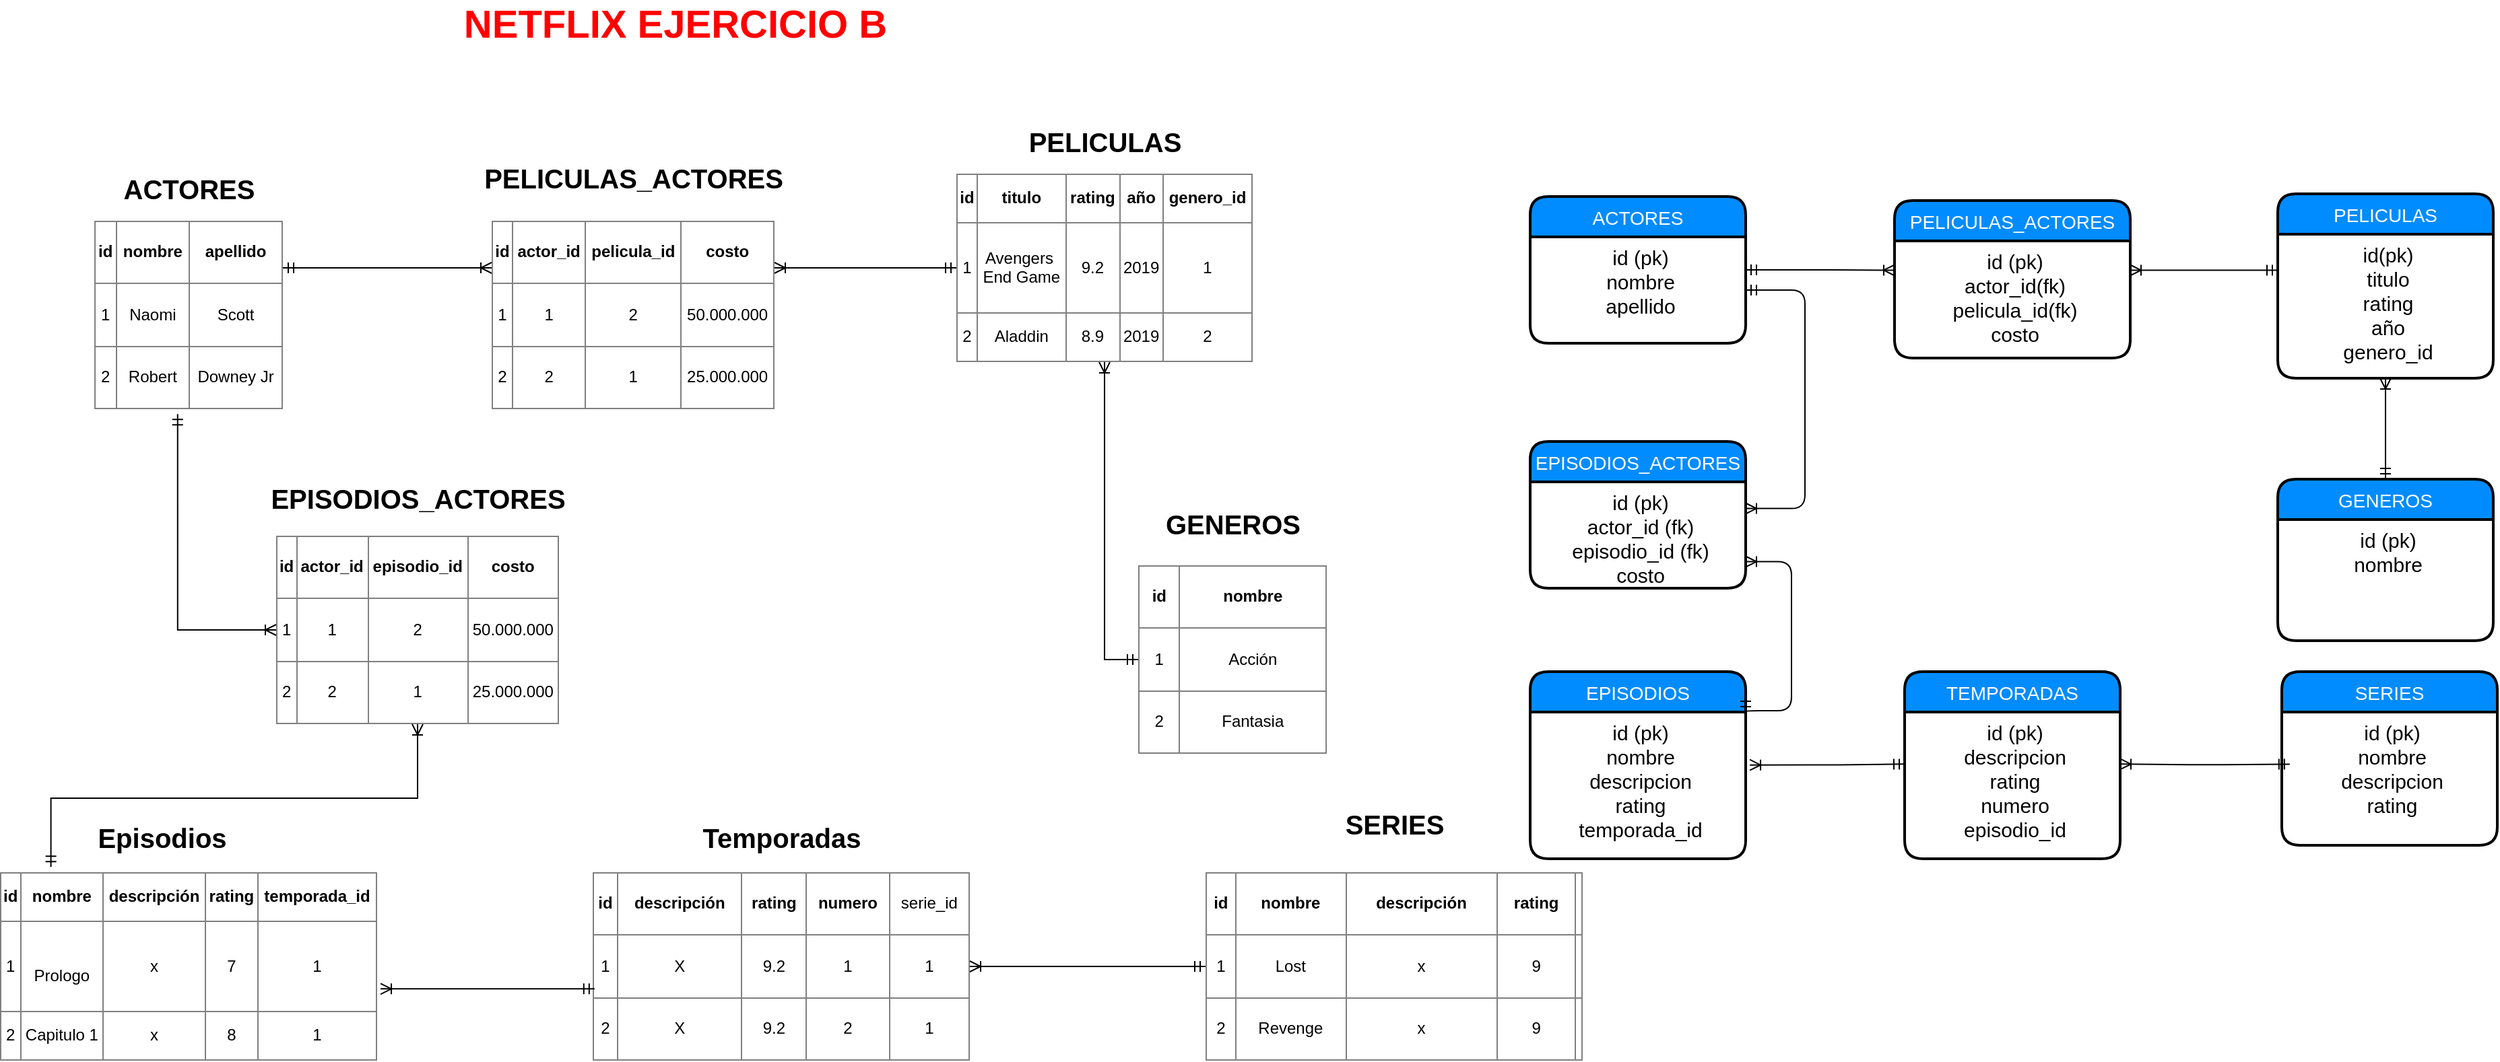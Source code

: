 <mxfile version="14.4.3" type="device"><diagram id="R5pfA701NaSD8N2ByGOf" name="Page-1"><mxGraphModel dx="2901" dy="581" grid="1" gridSize="10" guides="1" tooltips="1" connect="1" arrows="1" fold="1" page="1" pageScale="1" pageWidth="827" pageHeight="1169" math="0" shadow="0"><root><mxCell id="0"/><mxCell id="1" parent="0"/><mxCell id="119IcOjmTgw26iHcHYF6-125" style="edgeStyle=orthogonalEdgeStyle;rounded=0;orthogonalLoop=1;jettySize=auto;html=1;exitX=0;exitY=0.5;exitDx=0;exitDy=0;entryX=0.5;entryY=1;entryDx=0;entryDy=0;startArrow=ERmandOne;startFill=0;endArrow=ERoneToMany;endFill=0;fontColor=#FF0000;" parent="1" source="119IcOjmTgw26iHcHYF6-126" target="119IcOjmTgw26iHcHYF6-133" edge="1"><mxGeometry relative="1" as="geometry"/></mxCell><mxCell id="119IcOjmTgw26iHcHYF6-126" value="&lt;table border=&quot;1&quot; width=&quot;100%&quot; style=&quot;width: 100% ; height: 100% ; border-collapse: collapse&quot;&gt;&lt;tbody&gt;&lt;tr&gt;&lt;td align=&quot;center&quot;&gt;&lt;b&gt;id&lt;/b&gt;&lt;/td&gt;&lt;td align=&quot;center&quot;&gt;&lt;b&gt;nombre&lt;/b&gt;&lt;/td&gt;&lt;/tr&gt;&lt;tr&gt;&lt;td align=&quot;center&quot;&gt;1&lt;/td&gt;&lt;td align=&quot;center&quot;&gt;Acción&lt;/td&gt;&lt;/tr&gt;&lt;tr&gt;&lt;td align=&quot;center&quot;&gt;2&lt;/td&gt;&lt;td align=&quot;center&quot;&gt;Fantasia&lt;/td&gt;&lt;/tr&gt;&lt;/tbody&gt;&lt;/table&gt;" style="text;html=1;overflow=fill;rounded=0;glass=0;comic=0;shadow=0;" parent="1" vertex="1"><mxGeometry x="-515" y="1222" width="140" height="140" as="geometry"/></mxCell><mxCell id="119IcOjmTgw26iHcHYF6-127" value="GENEROS" style="text;html=1;resizable=0;points=[];autosize=1;align=center;verticalAlign=top;spacingTop=-4;fontStyle=1;fontSize=20;" parent="1" vertex="1"><mxGeometry x="-505" y="1177" width="120" height="30" as="geometry"/></mxCell><mxCell id="119IcOjmTgw26iHcHYF6-128" style="edgeStyle=orthogonalEdgeStyle;rounded=0;orthogonalLoop=1;jettySize=auto;html=1;exitX=1;exitY=0.25;exitDx=0;exitDy=0;entryX=0;entryY=0.25;entryDx=0;entryDy=0;startArrow=ERmandOne;startFill=0;endArrow=ERoneToMany;endFill=0;fontColor=#FF0000;" parent="1" source="119IcOjmTgw26iHcHYF6-130" target="119IcOjmTgw26iHcHYF6-135" edge="1"><mxGeometry relative="1" as="geometry"/></mxCell><mxCell id="119IcOjmTgw26iHcHYF6-130" value="&lt;table border=&quot;1&quot; width=&quot;100%&quot; style=&quot;width: 100% ; height: 100% ; border-collapse: collapse&quot;&gt;&lt;tbody&gt;&lt;tr&gt;&lt;td align=&quot;center&quot;&gt;&lt;b&gt;id&lt;/b&gt;&lt;/td&gt;&lt;td align=&quot;center&quot;&gt;&lt;b&gt;nombre&lt;/b&gt;&lt;/td&gt;&lt;td style=&quot;text-align: center&quot;&gt;&lt;b&gt;apellido&lt;/b&gt;&lt;/td&gt;&lt;/tr&gt;&lt;tr&gt;&lt;td align=&quot;center&quot;&gt;1&lt;/td&gt;&lt;td align=&quot;center&quot;&gt;Naomi&lt;/td&gt;&lt;td style=&quot;text-align: center&quot;&gt;Scott&lt;/td&gt;&lt;/tr&gt;&lt;tr&gt;&lt;td align=&quot;center&quot;&gt;2&lt;/td&gt;&lt;td align=&quot;center&quot;&gt;Robert&lt;/td&gt;&lt;td style=&quot;text-align: center&quot;&gt;Downey Jr&lt;/td&gt;&lt;/tr&gt;&lt;/tbody&gt;&lt;/table&gt;" style="text;html=1;overflow=fill;rounded=0;glass=0;comic=0;shadow=0;" parent="1" vertex="1"><mxGeometry x="-1290" y="966" width="140" height="140" as="geometry"/></mxCell><mxCell id="119IcOjmTgw26iHcHYF6-131" value="ACTORES" style="text;html=1;resizable=0;points=[];autosize=1;align=center;verticalAlign=top;spacingTop=-4;fontStyle=1;fontSize=20;" parent="1" vertex="1"><mxGeometry x="-1275" y="928" width="110" height="30" as="geometry"/></mxCell><mxCell id="119IcOjmTgw26iHcHYF6-132" style="edgeStyle=orthogonalEdgeStyle;rounded=0;orthogonalLoop=1;jettySize=auto;html=1;exitX=0;exitY=0.5;exitDx=0;exitDy=0;entryX=1;entryY=0.25;entryDx=0;entryDy=0;startArrow=ERmandOne;startFill=0;endArrow=ERoneToMany;endFill=0;fontColor=#FF0000;" parent="1" source="119IcOjmTgw26iHcHYF6-133" target="119IcOjmTgw26iHcHYF6-135" edge="1"><mxGeometry relative="1" as="geometry"/></mxCell><mxCell id="119IcOjmTgw26iHcHYF6-133" value="&lt;table border=&quot;1&quot; width=&quot;100%&quot; style=&quot;text-align: center ; width: 100% ; height: 100% ; border-collapse: collapse&quot;&gt;&lt;tbody&gt;&lt;tr&gt;&lt;td align=&quot;center&quot;&gt;&lt;b&gt;id&lt;/b&gt;&lt;/td&gt;&lt;td align=&quot;center&quot;&gt;&lt;b&gt;titulo&lt;/b&gt;&lt;/td&gt;&lt;td&gt;&lt;b&gt;rating&lt;/b&gt;&lt;/td&gt;&lt;td style=&quot;text-align: center&quot;&gt;&lt;b&gt;año&lt;/b&gt;&lt;/td&gt;&lt;td&gt;&lt;b&gt;genero_id&lt;/b&gt;&lt;/td&gt;&lt;/tr&gt;&lt;tr&gt;&lt;td align=&quot;center&quot;&gt;1&lt;/td&gt;&lt;td align=&quot;center&quot;&gt;Avengers&amp;nbsp;&lt;br&gt;End Game&lt;/td&gt;&lt;td&gt;9.2&lt;/td&gt;&lt;td style=&quot;text-align: center&quot;&gt;2019&lt;/td&gt;&lt;td&gt;1&lt;/td&gt;&lt;/tr&gt;&lt;tr&gt;&lt;td align=&quot;center&quot;&gt;2&lt;/td&gt;&lt;td align=&quot;center&quot;&gt;Aladdin&lt;/td&gt;&lt;td&gt;8.9&lt;/td&gt;&lt;td style=&quot;text-align: center&quot;&gt;2019&lt;/td&gt;&lt;td&gt;2&lt;/td&gt;&lt;/tr&gt;&lt;/tbody&gt;&lt;/table&gt;" style="text;html=1;overflow=fill;rounded=0;glass=0;comic=0;shadow=0;" parent="1" vertex="1"><mxGeometry x="-650" y="931" width="220" height="140" as="geometry"/></mxCell><mxCell id="119IcOjmTgw26iHcHYF6-134" value="PELICULAS" style="text;html=1;resizable=0;points=[];autosize=1;align=center;verticalAlign=top;spacingTop=-4;fontStyle=1;fontSize=20;" parent="1" vertex="1"><mxGeometry x="-605" y="893" width="130" height="30" as="geometry"/></mxCell><mxCell id="119IcOjmTgw26iHcHYF6-135" value="&lt;table border=&quot;1&quot; width=&quot;100%&quot; style=&quot;text-align: center ; width: 100% ; height: 100% ; border-collapse: collapse&quot;&gt;&lt;tbody&gt;&lt;tr&gt;&lt;td align=&quot;center&quot;&gt;&lt;b&gt;id&lt;/b&gt;&lt;/td&gt;&lt;td align=&quot;center&quot;&gt;&lt;b&gt;actor_id&lt;/b&gt;&lt;/td&gt;&lt;td&gt;&lt;b&gt;pelicula_id&lt;/b&gt;&lt;/td&gt;&lt;td style=&quot;text-align: center&quot;&gt;&lt;b&gt;costo&lt;/b&gt;&lt;/td&gt;&lt;/tr&gt;&lt;tr&gt;&lt;td align=&quot;center&quot;&gt;1&lt;/td&gt;&lt;td align=&quot;center&quot;&gt;1&lt;/td&gt;&lt;td&gt;2&lt;/td&gt;&lt;td style=&quot;text-align: center&quot;&gt;50.000.000&lt;/td&gt;&lt;/tr&gt;&lt;tr&gt;&lt;td align=&quot;center&quot;&gt;2&lt;/td&gt;&lt;td align=&quot;center&quot;&gt;2&lt;/td&gt;&lt;td&gt;1&lt;/td&gt;&lt;td style=&quot;text-align: center&quot;&gt;25.000.000&lt;/td&gt;&lt;/tr&gt;&lt;/tbody&gt;&lt;/table&gt;" style="text;html=1;overflow=fill;rounded=0;glass=0;comic=0;shadow=0;" parent="1" vertex="1"><mxGeometry x="-995" y="966" width="210" height="140" as="geometry"/></mxCell><mxCell id="119IcOjmTgw26iHcHYF6-136" value="PELICULAS_ACTORES" style="text;html=1;resizable=0;points=[];autosize=1;align=center;verticalAlign=top;spacingTop=-4;fontStyle=1;fontSize=20;" parent="1" vertex="1"><mxGeometry x="-1005" y="920" width="230" height="30" as="geometry"/></mxCell><mxCell id="119IcOjmTgw26iHcHYF6-148" value="&lt;font style=&quot;font-size: 29px&quot;&gt;&lt;b&gt;NETFLIX EJERCICIO B&lt;br&gt;&lt;/b&gt;&lt;/font&gt;" style="text;html=1;align=center;verticalAlign=middle;resizable=0;points=[];;autosize=1;fontColor=#FF0000;" parent="1" vertex="1"><mxGeometry x="-1024.5" y="810" width="330" height="20" as="geometry"/></mxCell><mxCell id="119IcOjmTgw26iHcHYF6-153" value="" style="edgeStyle=orthogonalEdgeStyle;fontSize=12;html=1;endArrow=ERoneToMany;startArrow=ERmandOne;entryX=0;entryY=0.25;entryDx=0;entryDy=0;exitX=1;exitY=0.5;exitDx=0;exitDy=0;" parent="1" source="119IcOjmTgw26iHcHYF6-155" target="119IcOjmTgw26iHcHYF6-150" edge="1"><mxGeometry width="100" height="100" relative="1" as="geometry"><mxPoint x="-94" y="1077" as="sourcePoint"/><mxPoint x="6" y="977" as="targetPoint"/></mxGeometry></mxCell><mxCell id="119IcOjmTgw26iHcHYF6-154" value="" style="edgeStyle=orthogonalEdgeStyle;fontSize=12;html=1;endArrow=ERmandOne;startArrow=ERoneToMany;entryX=0;entryY=0.25;entryDx=0;entryDy=0;exitX=1;exitY=0.25;exitDx=0;exitDy=0;startFill=0;endFill=0;" parent="1" source="119IcOjmTgw26iHcHYF6-150" target="119IcOjmTgw26iHcHYF6-152" edge="1"><mxGeometry width="100" height="100" relative="1" as="geometry"><mxPoint x="256" y="1031.071" as="sourcePoint"/><mxPoint x="356" y="931.071" as="targetPoint"/></mxGeometry></mxCell><mxCell id="119IcOjmTgw26iHcHYF6-157" style="edgeStyle=orthogonalEdgeStyle;rounded=0;orthogonalLoop=1;jettySize=auto;html=1;exitX=0.5;exitY=0;exitDx=0;exitDy=0;entryX=0.5;entryY=1;entryDx=0;entryDy=0;startArrow=ERmandOne;startFill=0;endArrow=ERoneToMany;endFill=0;" parent="1" source="119IcOjmTgw26iHcHYF6-158" target="119IcOjmTgw26iHcHYF6-152" edge="1"><mxGeometry relative="1" as="geometry"/></mxCell><mxCell id="119IcOjmTgw26iHcHYF6-149" value="PELICULAS_ACTORES" style="swimlane;childLayout=stackLayout;horizontal=1;startSize=30;horizontalStack=0;fillColor=#008cff;fontColor=#FFFFFF;rounded=1;fontSize=14;fontStyle=0;strokeWidth=2;resizeParent=0;resizeLast=1;shadow=0;dashed=0;align=center;glass=0;comic=0;" parent="1" vertex="1"><mxGeometry x="46.5" y="951" width="175" height="117" as="geometry"/></mxCell><mxCell id="119IcOjmTgw26iHcHYF6-150" value="id (pk)&#xA;actor_id(fk)&#xA;pelicula_id(fk)&#xA;costo&#xA;" style="align=center;strokeColor=none;fillColor=none;spacingLeft=4;fontSize=15;verticalAlign=top;resizable=0;rotatable=0;part=1;" parent="119IcOjmTgw26iHcHYF6-149" vertex="1"><mxGeometry y="30" width="175" height="87" as="geometry"/></mxCell><mxCell id="119IcOjmTgw26iHcHYF6-151" value="PELICULAS" style="swimlane;childLayout=stackLayout;horizontal=1;startSize=30;horizontalStack=0;fillColor=#008cff;fontColor=#FFFFFF;rounded=1;fontSize=14;fontStyle=0;strokeWidth=2;resizeParent=0;resizeLast=1;shadow=0;dashed=0;align=center;glass=0;comic=0;" parent="1" vertex="1"><mxGeometry x="331" y="946" width="160" height="137" as="geometry"/></mxCell><mxCell id="119IcOjmTgw26iHcHYF6-152" value="id(pk)&#xA;titulo&#xA;rating&#xA;año&#xA;genero_id&#xA;" style="align=center;strokeColor=none;fillColor=none;spacingLeft=4;fontSize=15;verticalAlign=top;resizable=0;rotatable=0;part=1;" parent="119IcOjmTgw26iHcHYF6-151" vertex="1"><mxGeometry y="30" width="160" height="107" as="geometry"/></mxCell><mxCell id="119IcOjmTgw26iHcHYF6-155" value="ACTORES" style="swimlane;childLayout=stackLayout;horizontal=1;startSize=30;horizontalStack=0;fillColor=#008cff;fontColor=#FFFFFF;rounded=1;fontSize=14;fontStyle=0;strokeWidth=2;resizeParent=0;resizeLast=1;shadow=0;dashed=0;align=center;glass=0;comic=0;" parent="1" vertex="1"><mxGeometry x="-224" y="948" width="160" height="109" as="geometry"/></mxCell><mxCell id="119IcOjmTgw26iHcHYF6-156" value="id (pk)&#xA;nombre&#xA;apellido&#xA;" style="align=center;strokeColor=none;fillColor=none;spacingLeft=4;fontSize=15;verticalAlign=top;resizable=0;rotatable=0;part=1;" parent="119IcOjmTgw26iHcHYF6-155" vertex="1"><mxGeometry y="30" width="160" height="79" as="geometry"/></mxCell><mxCell id="119IcOjmTgw26iHcHYF6-158" value="GENEROS" style="swimlane;childLayout=stackLayout;horizontal=1;startSize=30;horizontalStack=0;fillColor=#008cff;fontColor=#FFFFFF;rounded=1;fontSize=14;fontStyle=0;strokeWidth=2;resizeParent=0;resizeLast=1;shadow=0;dashed=0;align=center;glass=0;comic=0;" parent="1" vertex="1"><mxGeometry x="331" y="1158" width="160" height="120" as="geometry"/></mxCell><mxCell id="119IcOjmTgw26iHcHYF6-159" value="id (pk)&#xA;nombre&#xA;" style="align=center;strokeColor=none;fillColor=none;spacingLeft=4;fontSize=15;verticalAlign=top;resizable=0;rotatable=0;part=1;" parent="119IcOjmTgw26iHcHYF6-158" vertex="1"><mxGeometry y="30" width="160" height="90" as="geometry"/></mxCell><mxCell id="wTS4JkWPkA_vaKEKg_Nh-2" value="SERIES" style="text;html=1;resizable=0;points=[];autosize=1;align=center;verticalAlign=top;spacingTop=-4;fontStyle=1;fontSize=20;" vertex="1" parent="1"><mxGeometry x="-370" y="1400" width="90" height="30" as="geometry"/></mxCell><mxCell id="wTS4JkWPkA_vaKEKg_Nh-5" value="&lt;table style=&quot;text-align: center ; width: 100% ; height: 100% ; border-collapse: collapse&quot; width=&quot;100%&quot; border=&quot;1&quot;&gt;&lt;tbody&gt;&lt;tr&gt;&lt;td align=&quot;center&quot;&gt;&lt;b&gt;id&lt;/b&gt;&lt;/td&gt;&lt;td align=&quot;center&quot;&gt;&lt;b&gt;nombre&lt;/b&gt;&lt;/td&gt;&lt;td&gt;&lt;b&gt;descripción&lt;/b&gt;&lt;/td&gt;&lt;td style=&quot;text-align: center&quot;&gt;&lt;b&gt;rating&lt;/b&gt;&lt;/td&gt;&lt;td&gt;&lt;br&gt;&lt;/td&gt;&lt;/tr&gt;&lt;tr&gt;&lt;td align=&quot;center&quot;&gt;1&lt;/td&gt;&lt;td align=&quot;center&quot;&gt;Lost&lt;br&gt;&lt;/td&gt;&lt;td&gt;x&lt;br&gt;&lt;/td&gt;&lt;td style=&quot;text-align: center&quot;&gt;9&lt;br&gt;&lt;/td&gt;&lt;td&gt;&lt;br&gt;&lt;/td&gt;&lt;/tr&gt;&lt;tr&gt;&lt;td align=&quot;center&quot;&gt;2&lt;/td&gt;&lt;td align=&quot;center&quot;&gt;Revenge&lt;br&gt;&lt;/td&gt;&lt;td&gt;x&lt;/td&gt;&lt;td style=&quot;text-align: center&quot;&gt;9&lt;/td&gt;&lt;td&gt;&lt;br&gt;&lt;/td&gt;&lt;/tr&gt;&lt;/tbody&gt;&lt;/table&gt;" style="text;html=1;overflow=fill;rounded=0;glass=0;comic=0;shadow=0;" vertex="1" parent="1"><mxGeometry x="-465" y="1450" width="280" height="140" as="geometry"/></mxCell><mxCell id="wTS4JkWPkA_vaKEKg_Nh-6" value="&lt;table style=&quot;text-align: center ; width: 100% ; height: 100% ; border-collapse: collapse&quot; width=&quot;100%&quot; border=&quot;1&quot;&gt;&lt;tbody&gt;&lt;tr&gt;&lt;td align=&quot;center&quot;&gt;&lt;b&gt;id&lt;/b&gt;&lt;/td&gt;&lt;td align=&quot;center&quot;&gt;&lt;b&gt;descripción&lt;/b&gt;&lt;/td&gt;&lt;td&gt;&lt;b&gt;rating&lt;/b&gt;&lt;/td&gt;&lt;td style=&quot;text-align: center&quot;&gt;&lt;b&gt;numero&lt;/b&gt;&lt;/td&gt;&lt;td&gt;serie_id&lt;/td&gt;&lt;/tr&gt;&lt;tr&gt;&lt;td align=&quot;center&quot;&gt;1&lt;/td&gt;&lt;td align=&quot;center&quot;&gt;X&lt;br&gt;&lt;/td&gt;&lt;td&gt;9.2&lt;/td&gt;&lt;td style=&quot;text-align: center&quot;&gt;1&lt;br&gt;&lt;/td&gt;&lt;td&gt;1&lt;/td&gt;&lt;/tr&gt;&lt;tr&gt;&lt;td align=&quot;center&quot;&gt;2&lt;/td&gt;&lt;td align=&quot;center&quot;&gt;X&lt;br&gt;&lt;/td&gt;&lt;td&gt;9.2&lt;br&gt;&lt;/td&gt;&lt;td style=&quot;text-align: center&quot;&gt;2&lt;br&gt;&lt;/td&gt;&lt;td&gt;1&lt;br&gt;&lt;/td&gt;&lt;/tr&gt;&lt;/tbody&gt;&lt;/table&gt;" style="text;html=1;overflow=fill;rounded=0;glass=0;comic=0;shadow=0;" vertex="1" parent="1"><mxGeometry x="-920" y="1450" width="280" height="140" as="geometry"/></mxCell><mxCell id="wTS4JkWPkA_vaKEKg_Nh-7" value="&lt;div&gt;Temporadas&lt;/div&gt;&lt;div&gt;&lt;br&gt;&lt;/div&gt;" style="text;html=1;resizable=0;points=[];autosize=1;align=center;verticalAlign=top;spacingTop=-4;fontStyle=1;fontSize=20;" vertex="1" parent="1"><mxGeometry x="-845" y="1410" width="130" height="50" as="geometry"/></mxCell><mxCell id="wTS4JkWPkA_vaKEKg_Nh-10" value="&lt;table style=&quot;text-align: center ; width: 100% ; height: 100% ; border-collapse: collapse&quot; width=&quot;100%&quot; border=&quot;1&quot;&gt;&lt;tbody&gt;&lt;tr&gt;&lt;td align=&quot;center&quot;&gt;&lt;b&gt;id&lt;/b&gt;&lt;/td&gt;&lt;td align=&quot;center&quot;&gt;&lt;b&gt;nombre&lt;/b&gt;&lt;/td&gt;&lt;td&gt;&lt;b&gt;descripción&lt;/b&gt;&lt;/td&gt;&lt;td style=&quot;text-align: center&quot;&gt;&lt;b&gt;rating&lt;/b&gt;&lt;/td&gt;&lt;td&gt;&lt;b&gt;temporada_id&lt;/b&gt;&lt;br&gt;&lt;/td&gt;&lt;/tr&gt;&lt;tr&gt;&lt;td align=&quot;center&quot;&gt;1&lt;/td&gt;&lt;td align=&quot;center&quot;&gt;&lt;br&gt;Prologo&lt;/td&gt;&lt;td&gt;x&lt;/td&gt;&lt;td style=&quot;text-align: center&quot;&gt;7&lt;/td&gt;&lt;td&gt;1&lt;/td&gt;&lt;/tr&gt;&lt;tr&gt;&lt;td align=&quot;center&quot;&gt;2&lt;/td&gt;&lt;td align=&quot;center&quot;&gt;Capitulo 1&lt;br&gt;&lt;/td&gt;&lt;td&gt;x&lt;/td&gt;&lt;td style=&quot;text-align: center&quot;&gt;8&lt;/td&gt;&lt;td&gt;1&lt;/td&gt;&lt;/tr&gt;&lt;/tbody&gt;&lt;/table&gt;" style="text;html=1;overflow=fill;rounded=0;glass=0;comic=0;shadow=0;" vertex="1" parent="1"><mxGeometry x="-1360" y="1450" width="280" height="140" as="geometry"/></mxCell><mxCell id="wTS4JkWPkA_vaKEKg_Nh-11" value="&lt;div&gt;Episodios&lt;/div&gt;&lt;div&gt;&lt;br&gt;&lt;/div&gt;" style="text;html=1;resizable=0;points=[];autosize=1;align=center;verticalAlign=top;spacingTop=-4;fontStyle=1;fontSize=20;" vertex="1" parent="1"><mxGeometry x="-1295" y="1410" width="110" height="50" as="geometry"/></mxCell><mxCell id="wTS4JkWPkA_vaKEKg_Nh-14" style="edgeStyle=orthogonalEdgeStyle;rounded=0;orthogonalLoop=1;jettySize=auto;html=1;exitX=0;exitY=0.5;exitDx=0;exitDy=0;entryX=1;entryY=0.5;entryDx=0;entryDy=0;startArrow=ERmandOne;startFill=0;endArrow=ERoneToMany;endFill=0;fontColor=#FF0000;" edge="1" parent="1" source="wTS4JkWPkA_vaKEKg_Nh-5" target="wTS4JkWPkA_vaKEKg_Nh-6"><mxGeometry relative="1" as="geometry"><mxPoint x="-485" y="1519.41" as="sourcePoint"/><mxPoint x="-620" y="1519.41" as="targetPoint"/></mxGeometry></mxCell><mxCell id="wTS4JkWPkA_vaKEKg_Nh-15" value="&lt;table style=&quot;text-align: center ; width: 100% ; height: 100% ; border-collapse: collapse&quot; width=&quot;100%&quot; border=&quot;1&quot;&gt;&lt;tbody&gt;&lt;tr&gt;&lt;td align=&quot;center&quot;&gt;&lt;b&gt;id&lt;/b&gt;&lt;/td&gt;&lt;td align=&quot;center&quot;&gt;&lt;b&gt;actor_id&lt;/b&gt;&lt;/td&gt;&lt;td&gt;&lt;b&gt;episodio_id&lt;/b&gt;&lt;br&gt;&lt;/td&gt;&lt;td style=&quot;text-align: center&quot;&gt;&lt;b&gt;costo&lt;/b&gt;&lt;/td&gt;&lt;/tr&gt;&lt;tr&gt;&lt;td align=&quot;center&quot;&gt;1&lt;/td&gt;&lt;td align=&quot;center&quot;&gt;1&lt;/td&gt;&lt;td&gt;2&lt;/td&gt;&lt;td style=&quot;text-align: center&quot;&gt;50.000.000&lt;/td&gt;&lt;/tr&gt;&lt;tr&gt;&lt;td align=&quot;center&quot;&gt;2&lt;/td&gt;&lt;td align=&quot;center&quot;&gt;2&lt;/td&gt;&lt;td&gt;1&lt;/td&gt;&lt;td style=&quot;text-align: center&quot;&gt;25.000.000&lt;/td&gt;&lt;/tr&gt;&lt;/tbody&gt;&lt;/table&gt;" style="text;html=1;overflow=fill;rounded=0;glass=0;comic=0;shadow=0;" vertex="1" parent="1"><mxGeometry x="-1155" y="1200" width="210" height="140" as="geometry"/></mxCell><mxCell id="wTS4JkWPkA_vaKEKg_Nh-16" value="EPISODIOS_ACTORES" style="text;html=1;resizable=0;points=[];autosize=1;align=center;verticalAlign=top;spacingTop=-4;fontStyle=1;fontSize=20;" vertex="1" parent="1"><mxGeometry x="-1165" y="1158" width="230" height="30" as="geometry"/></mxCell><mxCell id="wTS4JkWPkA_vaKEKg_Nh-17" style="edgeStyle=orthogonalEdgeStyle;rounded=0;orthogonalLoop=1;jettySize=auto;html=1;exitX=0.005;exitY=0.619;exitDx=0;exitDy=0;entryX=1.009;entryY=0.619;entryDx=0;entryDy=0;startArrow=ERmandOne;startFill=0;endArrow=ERoneToMany;endFill=0;fontColor=#FF0000;entryPerimeter=0;exitPerimeter=0;" edge="1" parent="1" source="wTS4JkWPkA_vaKEKg_Nh-6" target="wTS4JkWPkA_vaKEKg_Nh-10"><mxGeometry relative="1" as="geometry"><mxPoint x="-895" y="1530" as="sourcePoint"/><mxPoint x="-1070" y="1530" as="targetPoint"/></mxGeometry></mxCell><mxCell id="wTS4JkWPkA_vaKEKg_Nh-18" style="edgeStyle=orthogonalEdgeStyle;rounded=0;orthogonalLoop=1;jettySize=auto;html=1;exitX=0.135;exitY=-0.028;exitDx=0;exitDy=0;startArrow=ERmandOne;startFill=0;endArrow=ERoneToMany;endFill=0;fontColor=#FF0000;exitPerimeter=0;" edge="1" parent="1" source="wTS4JkWPkA_vaKEKg_Nh-10" target="wTS4JkWPkA_vaKEKg_Nh-15"><mxGeometry relative="1" as="geometry"><mxPoint x="-1201.12" y="1260.0" as="sourcePoint"/><mxPoint x="-1360" y="1260.0" as="targetPoint"/></mxGeometry></mxCell><mxCell id="wTS4JkWPkA_vaKEKg_Nh-19" style="edgeStyle=orthogonalEdgeStyle;rounded=0;orthogonalLoop=1;jettySize=auto;html=1;exitX=0.442;exitY=1.026;exitDx=0;exitDy=0;entryX=0;entryY=0.5;entryDx=0;entryDy=0;startArrow=ERmandOne;startFill=0;endArrow=ERoneToMany;endFill=0;fontColor=#FF0000;exitPerimeter=0;" edge="1" parent="1" source="119IcOjmTgw26iHcHYF6-130" target="wTS4JkWPkA_vaKEKg_Nh-15"><mxGeometry relative="1" as="geometry"><mxPoint x="-1360" y="1158" as="sourcePoint"/><mxPoint x="-1205" y="1158" as="targetPoint"/></mxGeometry></mxCell><mxCell id="wTS4JkWPkA_vaKEKg_Nh-20" value="TEMPORADAS" style="swimlane;childLayout=stackLayout;horizontal=1;startSize=30;horizontalStack=0;fillColor=#008cff;fontColor=#FFFFFF;rounded=1;fontSize=14;fontStyle=0;strokeWidth=2;resizeParent=0;resizeLast=1;shadow=0;dashed=0;align=center;glass=0;comic=0;" vertex="1" parent="1"><mxGeometry x="54" y="1301" width="160" height="139" as="geometry"/></mxCell><mxCell id="wTS4JkWPkA_vaKEKg_Nh-21" value="id (pk)&#xA;descripcion&#xA;rating&#xA;numero&#xA;episodio_id" style="align=center;strokeColor=none;fillColor=none;spacingLeft=4;fontSize=15;verticalAlign=top;resizable=0;rotatable=0;part=1;" vertex="1" parent="wTS4JkWPkA_vaKEKg_Nh-20"><mxGeometry y="30" width="160" height="109" as="geometry"/></mxCell><mxCell id="wTS4JkWPkA_vaKEKg_Nh-22" value="EPISODIOS" style="swimlane;childLayout=stackLayout;horizontal=1;startSize=30;horizontalStack=0;fillColor=#008cff;fontColor=#FFFFFF;rounded=1;fontSize=14;fontStyle=0;strokeWidth=2;resizeParent=0;resizeLast=1;shadow=0;dashed=0;align=center;glass=0;comic=0;" vertex="1" parent="1"><mxGeometry x="-224" y="1301" width="160" height="139" as="geometry"/></mxCell><mxCell id="wTS4JkWPkA_vaKEKg_Nh-23" value="id (pk)&#xA;nombre&#xA;descripcion&#xA;rating&#xA;temporada_id&#xA;" style="align=center;strokeColor=none;fillColor=none;spacingLeft=4;fontSize=15;verticalAlign=top;resizable=0;rotatable=0;part=1;" vertex="1" parent="wTS4JkWPkA_vaKEKg_Nh-22"><mxGeometry y="30" width="160" height="109" as="geometry"/></mxCell><mxCell id="wTS4JkWPkA_vaKEKg_Nh-24" value="EPISODIOS_ACTORES" style="swimlane;childLayout=stackLayout;horizontal=1;startSize=30;horizontalStack=0;fillColor=#008cff;fontColor=#FFFFFF;rounded=1;fontSize=14;fontStyle=0;strokeWidth=2;resizeParent=0;resizeLast=1;shadow=0;dashed=0;align=center;glass=0;comic=0;" vertex="1" parent="1"><mxGeometry x="-224" y="1130" width="160" height="109" as="geometry"/></mxCell><mxCell id="wTS4JkWPkA_vaKEKg_Nh-25" value="id (pk)&#xA;actor_id (fk)&#xA;episodio_id (fk)&#xA;costo&#xA;" style="align=center;strokeColor=none;fillColor=none;spacingLeft=4;fontSize=15;verticalAlign=top;resizable=0;rotatable=0;part=1;" vertex="1" parent="wTS4JkWPkA_vaKEKg_Nh-24"><mxGeometry y="30" width="160" height="79" as="geometry"/></mxCell><mxCell id="wTS4JkWPkA_vaKEKg_Nh-26" value="SERIES" style="swimlane;childLayout=stackLayout;horizontal=1;startSize=30;horizontalStack=0;fillColor=#008cff;fontColor=#FFFFFF;rounded=1;fontSize=14;fontStyle=0;strokeWidth=2;resizeParent=0;resizeLast=1;shadow=0;dashed=0;align=center;glass=0;comic=0;" vertex="1" parent="1"><mxGeometry x="334" y="1301" width="160" height="129" as="geometry"/></mxCell><mxCell id="wTS4JkWPkA_vaKEKg_Nh-27" value="id (pk)&#xA;nombre&#xA;descripcion&#xA;rating" style="align=center;strokeColor=none;fillColor=none;spacingLeft=4;fontSize=15;verticalAlign=top;resizable=0;rotatable=0;part=1;" vertex="1" parent="wTS4JkWPkA_vaKEKg_Nh-26"><mxGeometry y="30" width="160" height="99" as="geometry"/></mxCell><mxCell id="wTS4JkWPkA_vaKEKg_Nh-29" value="" style="edgeStyle=orthogonalEdgeStyle;fontSize=12;html=1;endArrow=ERmandOne;startArrow=ERoneToMany;entryX=0.037;entryY=0.391;entryDx=0;entryDy=0;exitX=1;exitY=0.25;exitDx=0;exitDy=0;startFill=0;endFill=0;entryPerimeter=0;" edge="1" parent="1" target="wTS4JkWPkA_vaKEKg_Nh-27"><mxGeometry width="100" height="100" relative="1" as="geometry"><mxPoint x="214" y="1369.67" as="sourcePoint"/><mxPoint x="323.5" y="1369.67" as="targetPoint"/></mxGeometry></mxCell><mxCell id="wTS4JkWPkA_vaKEKg_Nh-30" value="" style="edgeStyle=orthogonalEdgeStyle;fontSize=12;html=1;endArrow=ERmandOne;startArrow=ERoneToMany;entryX=0;entryY=0.25;entryDx=0;entryDy=0;exitX=1.019;exitY=0.361;exitDx=0;exitDy=0;startFill=0;endFill=0;exitPerimeter=0;" edge="1" parent="1" source="wTS4JkWPkA_vaKEKg_Nh-23"><mxGeometry width="100" height="100" relative="1" as="geometry"><mxPoint x="-55.5" y="1369.67" as="sourcePoint"/><mxPoint x="54" y="1369.67" as="targetPoint"/></mxGeometry></mxCell><mxCell id="wTS4JkWPkA_vaKEKg_Nh-31" value="" style="edgeStyle=orthogonalEdgeStyle;fontSize=12;html=1;endArrow=ERmandOne;startArrow=ERoneToMany;entryX=1;entryY=0.5;entryDx=0;entryDy=0;exitX=1;exitY=0.25;exitDx=0;exitDy=0;startFill=0;endFill=0;" edge="1" parent="1" source="wTS4JkWPkA_vaKEKg_Nh-25" target="119IcOjmTgw26iHcHYF6-156"><mxGeometry width="100" height="100" relative="1" as="geometry"><mxPoint x="40" y="1156.33" as="sourcePoint"/><mxPoint x="149.5" y="1156.33" as="targetPoint"/><Array as="points"><mxPoint x="-20" y="1180"/><mxPoint x="-20" y="1018"/></Array></mxGeometry></mxCell><mxCell id="wTS4JkWPkA_vaKEKg_Nh-32" value="" style="edgeStyle=orthogonalEdgeStyle;fontSize=12;html=1;endArrow=ERmandOne;startArrow=ERoneToMany;entryX=1;entryY=0;entryDx=0;entryDy=0;exitX=1;exitY=0.75;exitDx=0;exitDy=0;startFill=0;endFill=0;" edge="1" parent="1" source="wTS4JkWPkA_vaKEKg_Nh-25" target="wTS4JkWPkA_vaKEKg_Nh-23"><mxGeometry width="100" height="100" relative="1" as="geometry"><mxPoint x="20" y="1217.17" as="sourcePoint"/><mxPoint x="129.5" y="1217.17" as="targetPoint"/><Array as="points"><mxPoint x="-30" y="1219"/><mxPoint x="-30" y="1330"/></Array></mxGeometry></mxCell></root></mxGraphModel></diagram></mxfile>